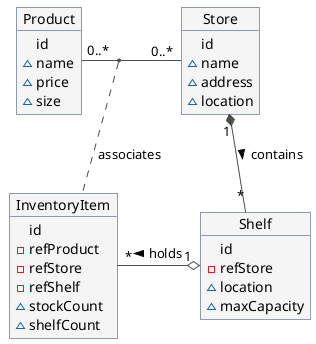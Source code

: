 @startuml

skinparam object {
  BackgroundColor #f5f5f5
  ArrowColor #4c4c4c
  BorderColor #233c68
}

object Product

Product : id 
Product : ~name 
Product : ~price 
Product : ~size 


object InventoryItem

InventoryItem : id 
InventoryItem : -refProduct 
InventoryItem : -refStore 
InventoryItem : -refShelf 
InventoryItem : ~stockCount 
InventoryItem : ~shelfCount 


object Store

Store : id 
Store : ~name 
Store : ~address 
Store : ~location

object Shelf

Shelf : id 
Shelf : -refStore 
Shelf : ~location 
Shelf : ~maxCapacity

Store "1" *-- "*" Shelf : contains >
InventoryItem "*" -o " 1" Shelf : < holds
Product "0..*" - "0..*" Store
(Product, Store) .. InventoryItem : associates

@enduml